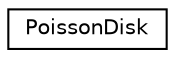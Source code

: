 digraph "Graphical Class Hierarchy"
{
  edge [fontname="Helvetica",fontsize="10",labelfontname="Helvetica",labelfontsize="10"];
  node [fontname="Helvetica",fontsize="10",shape=record];
  rankdir="LR";
  Node0 [label="PoissonDisk",height=0.2,width=0.4,color="black", fillcolor="white", style="filled",URL="$class_poisson_disk.html"];
}
